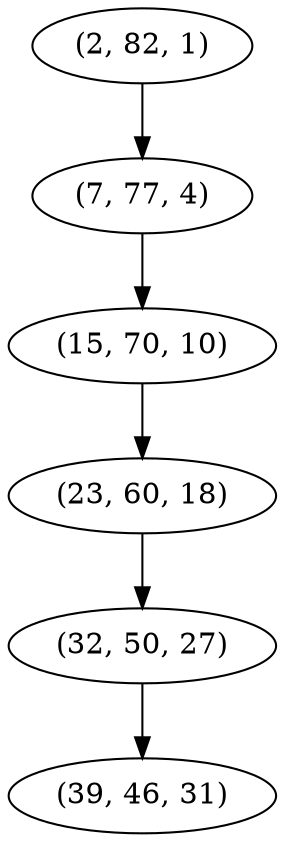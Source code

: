 digraph tree {
    "(2, 82, 1)";
    "(7, 77, 4)";
    "(15, 70, 10)";
    "(23, 60, 18)";
    "(32, 50, 27)";
    "(39, 46, 31)";
    "(2, 82, 1)" -> "(7, 77, 4)";
    "(7, 77, 4)" -> "(15, 70, 10)";
    "(15, 70, 10)" -> "(23, 60, 18)";
    "(23, 60, 18)" -> "(32, 50, 27)";
    "(32, 50, 27)" -> "(39, 46, 31)";
}
